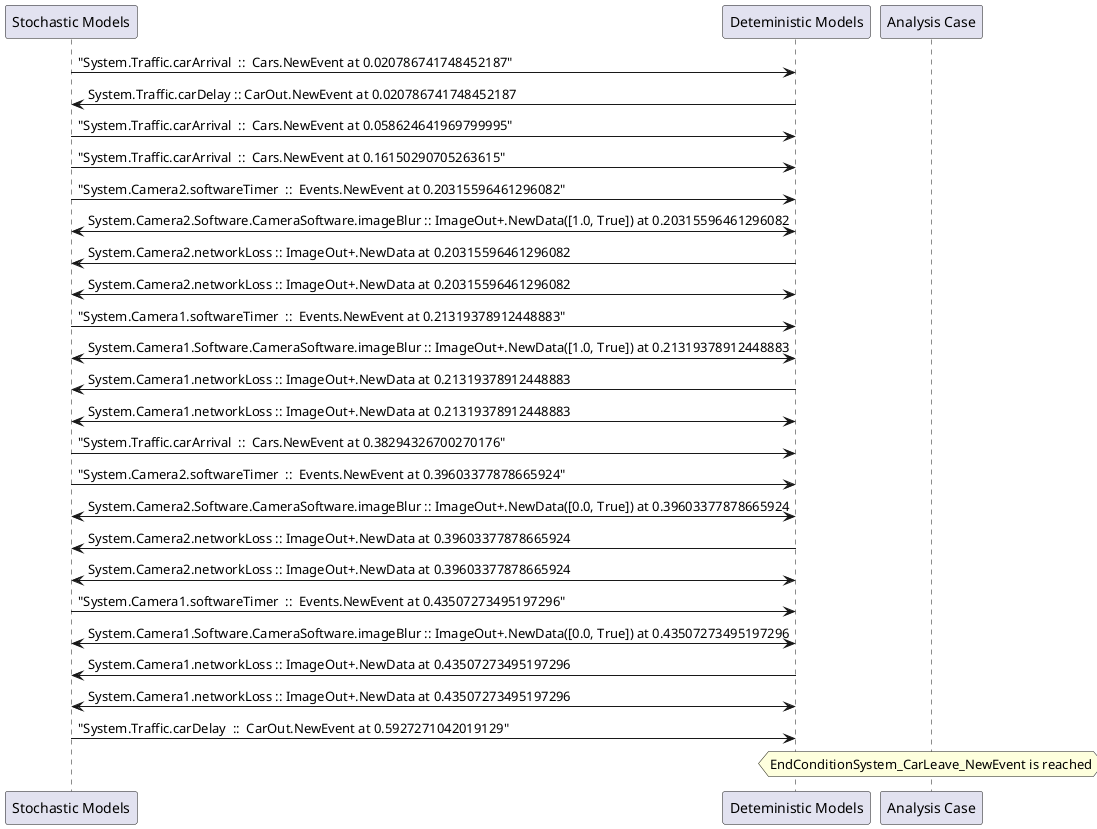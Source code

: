 
	@startuml
	participant "Stochastic Models" as stochmodel
	participant "Deteministic Models" as detmodel
	participant "Analysis Case" as analysis
	{3626_stop} stochmodel -> detmodel : "System.Traffic.carArrival  ::  Cars.NewEvent at 0.020786741748452187"
{3638_start} detmodel -> stochmodel : System.Traffic.carDelay :: CarOut.NewEvent at 0.020786741748452187
{3627_stop} stochmodel -> detmodel : "System.Traffic.carArrival  ::  Cars.NewEvent at 0.058624641969799995"
{3628_stop} stochmodel -> detmodel : "System.Traffic.carArrival  ::  Cars.NewEvent at 0.16150290705263615"
{3610_stop} stochmodel -> detmodel : "System.Camera2.softwareTimer  ::  Events.NewEvent at 0.20315596461296082"
detmodel <-> stochmodel : System.Camera2.Software.CameraSoftware.imageBlur :: ImageOut+.NewData([1.0, True]) at 0.20315596461296082
detmodel -> stochmodel : System.Camera2.networkLoss :: ImageOut+.NewData at 0.20315596461296082
detmodel <-> stochmodel : System.Camera2.networkLoss :: ImageOut+.NewData at 0.20315596461296082
{3595_stop} stochmodel -> detmodel : "System.Camera1.softwareTimer  ::  Events.NewEvent at 0.21319378912448883"
detmodel <-> stochmodel : System.Camera1.Software.CameraSoftware.imageBlur :: ImageOut+.NewData([1.0, True]) at 0.21319378912448883
detmodel -> stochmodel : System.Camera1.networkLoss :: ImageOut+.NewData at 0.21319378912448883
detmodel <-> stochmodel : System.Camera1.networkLoss :: ImageOut+.NewData at 0.21319378912448883
{3629_stop} stochmodel -> detmodel : "System.Traffic.carArrival  ::  Cars.NewEvent at 0.38294326700270176"
{3611_stop} stochmodel -> detmodel : "System.Camera2.softwareTimer  ::  Events.NewEvent at 0.39603377878665924"
detmodel <-> stochmodel : System.Camera2.Software.CameraSoftware.imageBlur :: ImageOut+.NewData([0.0, True]) at 0.39603377878665924
detmodel -> stochmodel : System.Camera2.networkLoss :: ImageOut+.NewData at 0.39603377878665924
detmodel <-> stochmodel : System.Camera2.networkLoss :: ImageOut+.NewData at 0.39603377878665924
{3596_stop} stochmodel -> detmodel : "System.Camera1.softwareTimer  ::  Events.NewEvent at 0.43507273495197296"
detmodel <-> stochmodel : System.Camera1.Software.CameraSoftware.imageBlur :: ImageOut+.NewData([0.0, True]) at 0.43507273495197296
detmodel -> stochmodel : System.Camera1.networkLoss :: ImageOut+.NewData at 0.43507273495197296
detmodel <-> stochmodel : System.Camera1.networkLoss :: ImageOut+.NewData at 0.43507273495197296
{3638_stop} stochmodel -> detmodel : "System.Traffic.carDelay  ::  CarOut.NewEvent at 0.5927271042019129"
{3638_start} <-> {3638_stop} : delay
hnote over analysis 
EndConditionSystem_CarLeave_NewEvent is reached
endnote
@enduml
